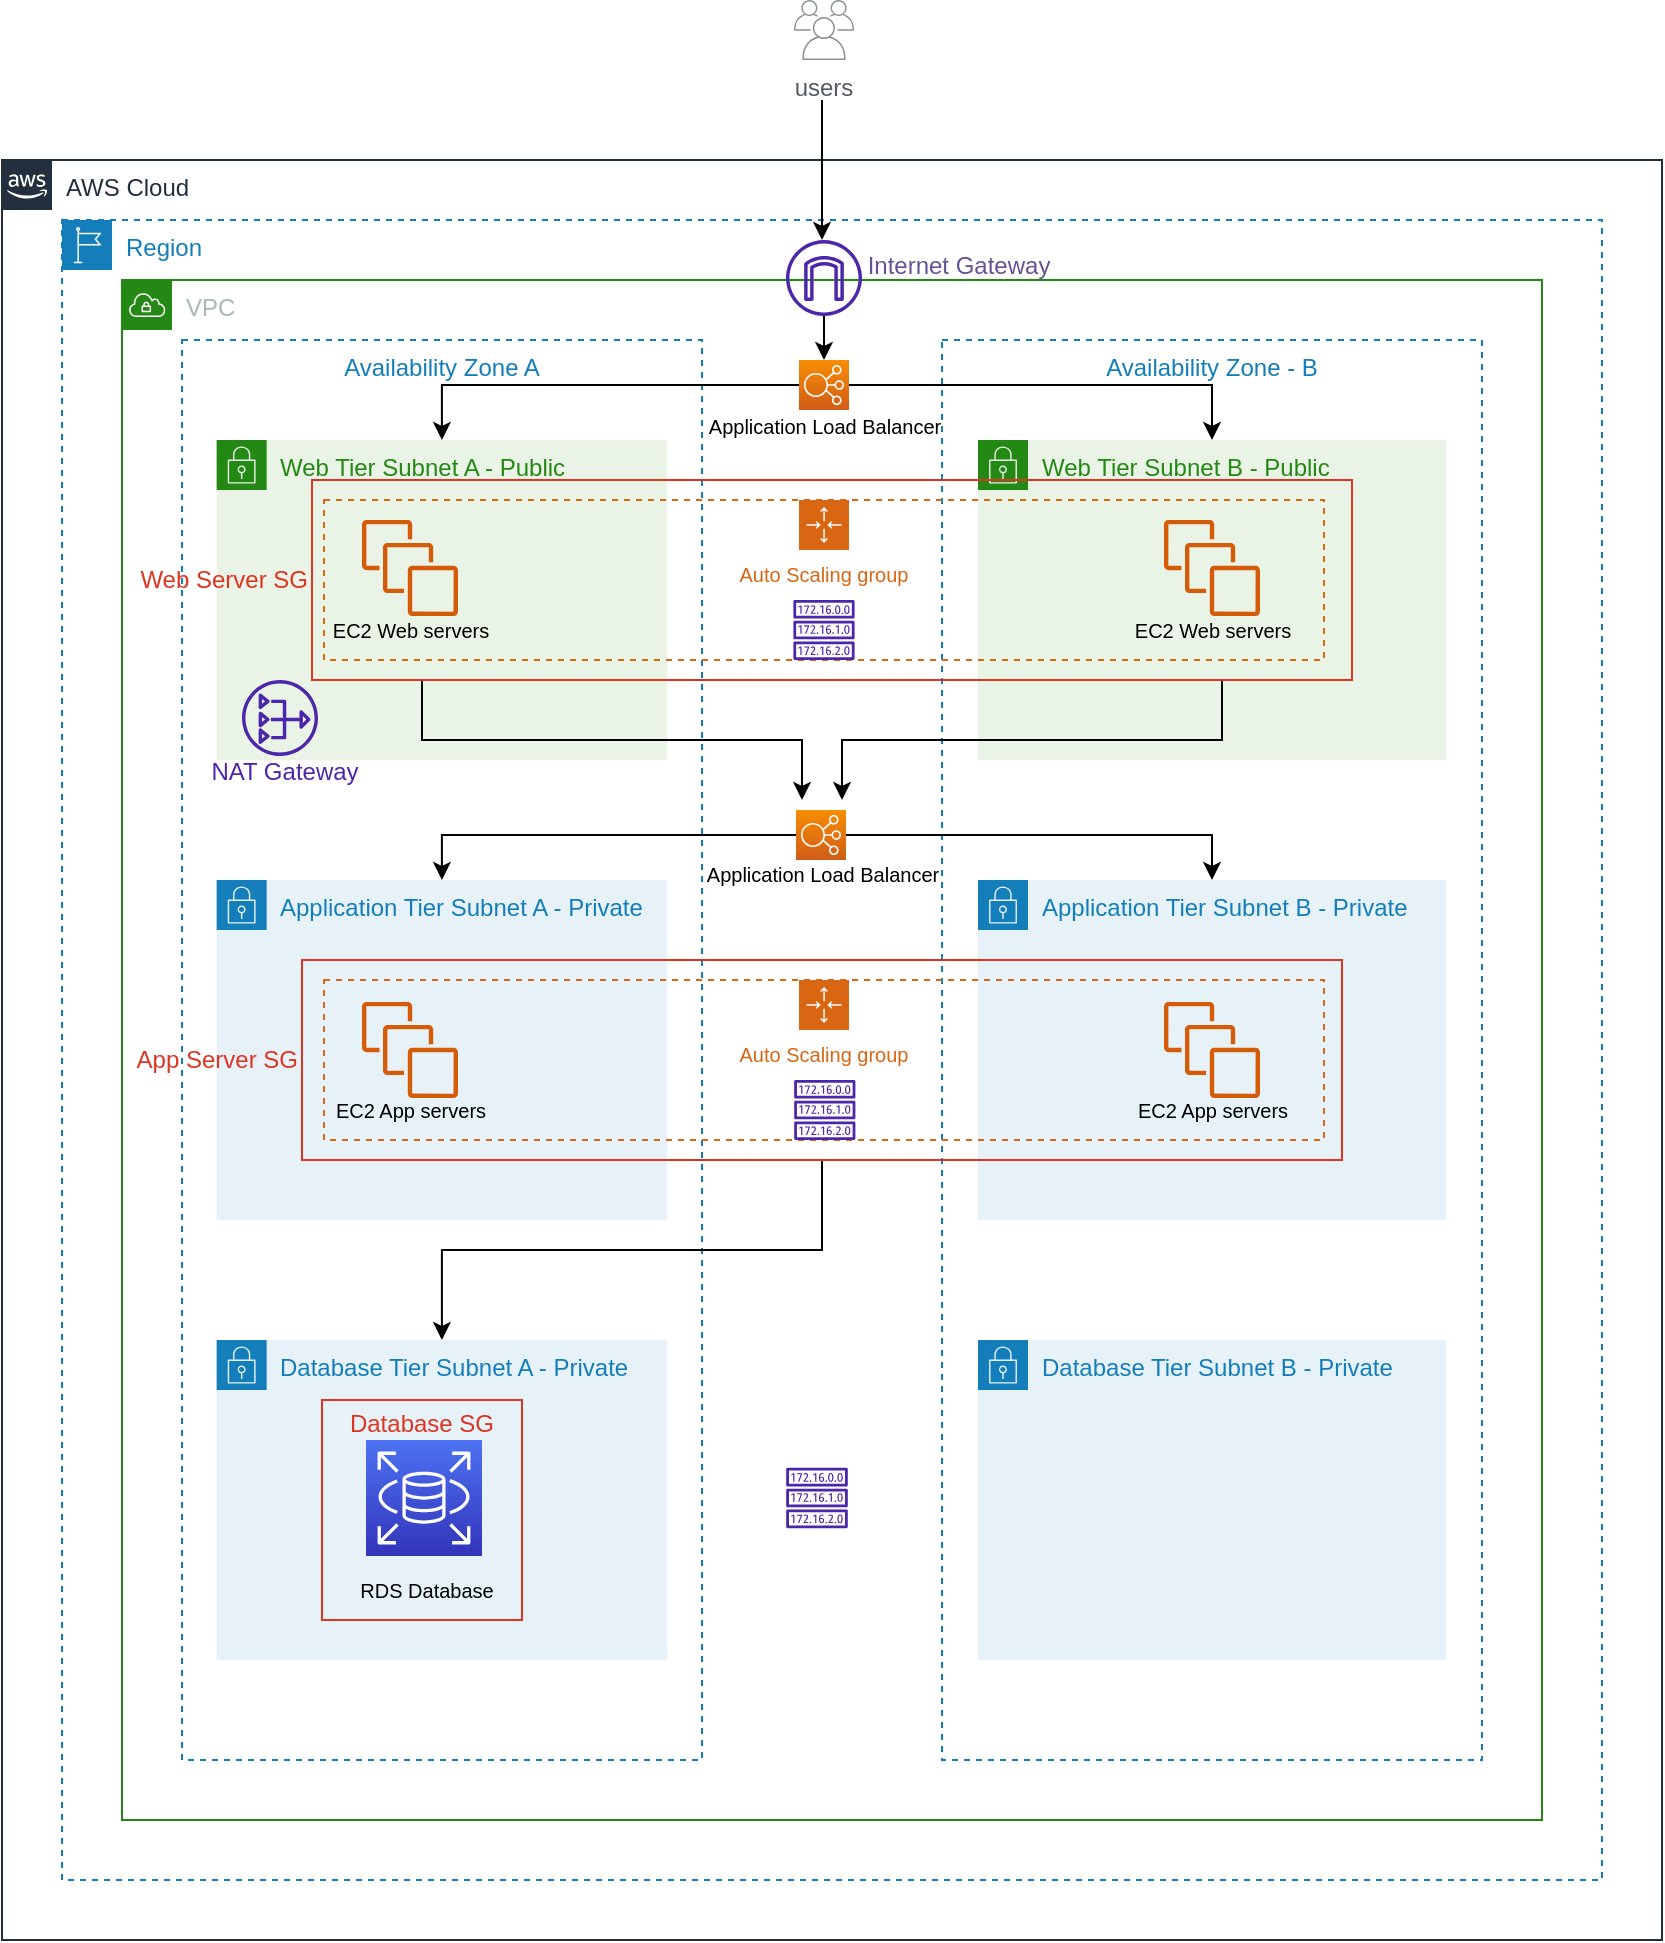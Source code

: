 <mxfile version="21.3.4" type="github">
  <diagram name="Page-1" id="J-Mr32PoL6Cncg6dfSGQ">
    <mxGraphModel dx="1084" dy="592" grid="1" gridSize="10" guides="1" tooltips="1" connect="1" arrows="1" fold="1" page="1" pageScale="1" pageWidth="850" pageHeight="1100" math="0" shadow="0">
      <root>
        <mxCell id="0" />
        <mxCell id="1" parent="0" />
        <mxCell id="wrQfga06u1_5y4bEcxpS-19" value="" style="group;movable=1;resizable=1;rotatable=1;deletable=1;editable=1;locked=0;connectable=1;spacingTop=-1;" parent="1" vertex="1" connectable="0">
          <mxGeometry x="100" y="290" width="260" height="710" as="geometry" />
        </mxCell>
        <mxCell id="wrQfga06u1_5y4bEcxpS-6" value="Availability Zone A&lt;br&gt;" style="fillColor=none;strokeColor=#147EBA;dashed=1;verticalAlign=top;fontStyle=0;fontColor=#147EBA;whiteSpace=wrap;html=1;movable=1;resizable=1;rotatable=1;deletable=1;editable=1;locked=0;connectable=1;" parent="wrQfga06u1_5y4bEcxpS-19" vertex="1">
          <mxGeometry width="260" height="710.0" as="geometry" />
        </mxCell>
        <mxCell id="wrQfga06u1_5y4bEcxpS-10" value="Web Tier Subnet A - Public" style="points=[[0,0],[0.25,0],[0.5,0],[0.75,0],[1,0],[1,0.25],[1,0.5],[1,0.75],[1,1],[0.75,1],[0.5,1],[0.25,1],[0,1],[0,0.75],[0,0.5],[0,0.25]];outlineConnect=0;gradientColor=none;whiteSpace=wrap;fontSize=12;fontStyle=0;container=1;pointerEvents=0;collapsible=0;recursiveResize=0;shape=mxgraph.aws4.group;grIcon=mxgraph.aws4.group_security_group;grStroke=0;strokeColor=#248814;fillColor=#E9F3E6;verticalAlign=top;align=left;spacingLeft=30;fontColor=#248814;dashed=0;movable=1;resizable=1;rotatable=1;deletable=1;editable=1;locked=0;connectable=1;html=1;" parent="wrQfga06u1_5y4bEcxpS-19" vertex="1">
          <mxGeometry x="17.33" y="50" width="225.33" height="160" as="geometry" />
        </mxCell>
        <mxCell id="wrQfga06u1_5y4bEcxpS-12" value="Application Tier Subnet A - Private" style="points=[[0,0],[0.25,0],[0.5,0],[0.75,0],[1,0],[1,0.25],[1,0.5],[1,0.75],[1,1],[0.75,1],[0.5,1],[0.25,1],[0,1],[0,0.75],[0,0.5],[0,0.25]];outlineConnect=0;gradientColor=none;html=1;whiteSpace=wrap;fontSize=12;fontStyle=0;container=1;pointerEvents=0;collapsible=0;recursiveResize=0;shape=mxgraph.aws4.group;grIcon=mxgraph.aws4.group_security_group;grStroke=0;strokeColor=#147EBA;fillColor=#E6F2F8;verticalAlign=top;align=left;spacingLeft=30;fontColor=#147EBA;dashed=0;" parent="wrQfga06u1_5y4bEcxpS-19" vertex="1">
          <mxGeometry x="17.33" y="270" width="225.33" height="170" as="geometry" />
        </mxCell>
        <mxCell id="wrQfga06u1_5y4bEcxpS-14" value="Database Tier Subnet A - Private" style="points=[[0,0],[0.25,0],[0.5,0],[0.75,0],[1,0],[1,0.25],[1,0.5],[1,0.75],[1,1],[0.75,1],[0.5,1],[0.25,1],[0,1],[0,0.75],[0,0.5],[0,0.25]];outlineConnect=0;gradientColor=none;html=1;whiteSpace=wrap;fontSize=12;fontStyle=0;container=1;pointerEvents=0;collapsible=0;recursiveResize=0;shape=mxgraph.aws4.group;grIcon=mxgraph.aws4.group_security_group;grStroke=0;strokeColor=#147EBA;fillColor=#E6F2F8;verticalAlign=top;align=left;spacingLeft=30;fontColor=#147EBA;dashed=0;" parent="wrQfga06u1_5y4bEcxpS-19" vertex="1">
          <mxGeometry x="17.33" y="500" width="225.33" height="160" as="geometry" />
        </mxCell>
        <mxCell id="I3XtprsnqzshUGbHcbb--2" style="edgeStyle=orthogonalEdgeStyle;rounded=0;orthogonalLoop=1;jettySize=auto;html=1;exitX=0.5;exitY=1;exitDx=0;exitDy=0;" parent="wrQfga06u1_5y4bEcxpS-19" source="wrQfga06u1_5y4bEcxpS-6" target="wrQfga06u1_5y4bEcxpS-6" edge="1">
          <mxGeometry relative="1" as="geometry" />
        </mxCell>
        <mxCell id="n0i41jyvIG3DK1qc6FdR-15" value="" style="sketch=0;outlineConnect=0;fontColor=#232F3E;gradientColor=none;fillColor=#4D27AA;strokeColor=none;dashed=0;verticalLabelPosition=bottom;verticalAlign=top;align=center;html=1;fontSize=12;fontStyle=0;aspect=fixed;pointerEvents=1;shape=mxgraph.aws4.nat_gateway;" parent="wrQfga06u1_5y4bEcxpS-19" vertex="1">
          <mxGeometry x="30" y="170" width="38" height="38" as="geometry" />
        </mxCell>
        <mxCell id="I3XtprsnqzshUGbHcbb--25" value="RDS Database" style="text;html=1;align=center;verticalAlign=middle;resizable=0;points=[];autosize=1;strokeColor=none;fillColor=none;fontSize=10;spacingLeft=0;spacingRight=6;" parent="wrQfga06u1_5y4bEcxpS-19" vertex="1">
          <mxGeometry x="80" y="610" width="90" height="30" as="geometry" />
        </mxCell>
        <mxCell id="oxqTNbteb1ykQqa0flKF-6" value="NAT Gateway" style="text;html=1;align=center;verticalAlign=middle;resizable=0;points=[];autosize=1;strokeColor=none;fillColor=none;spacingTop=6;fontColor=#4d27aa;spacingRight=33;" vertex="1" parent="wrQfga06u1_5y4bEcxpS-19">
          <mxGeometry x="2.33" y="198" width="130" height="30" as="geometry" />
        </mxCell>
        <mxCell id="wrQfga06u1_5y4bEcxpS-1" value="AWS Cloud" style="points=[[0,0],[0.25,0],[0.5,0],[0.75,0],[1,0],[1,0.25],[1,0.5],[1,0.75],[1,1],[0.75,1],[0.5,1],[0.25,1],[0,1],[0,0.75],[0,0.5],[0,0.25]];outlineConnect=0;gradientColor=none;html=1;whiteSpace=wrap;fontSize=12;fontStyle=0;container=1;pointerEvents=0;collapsible=0;recursiveResize=0;shape=mxgraph.aws4.group;grIcon=mxgraph.aws4.group_aws_cloud_alt;strokeColor=#232F3E;fillColor=none;verticalAlign=top;align=left;spacingLeft=30;fontColor=#232F3E;dashed=0;movable=1;resizable=1;rotatable=1;deletable=1;editable=1;locked=0;connectable=1;" parent="1" vertex="1">
          <mxGeometry x="10" y="200" width="830" height="890" as="geometry" />
        </mxCell>
        <mxCell id="wrQfga06u1_5y4bEcxpS-2" value="Region" style="points=[[0,0],[0.25,0],[0.5,0],[0.75,0],[1,0],[1,0.25],[1,0.5],[1,0.75],[1,1],[0.75,1],[0.5,1],[0.25,1],[0,1],[0,0.75],[0,0.5],[0,0.25]];outlineConnect=0;gradientColor=none;html=1;whiteSpace=wrap;fontSize=12;fontStyle=0;container=1;pointerEvents=0;collapsible=0;recursiveResize=0;shape=mxgraph.aws4.group;grIcon=mxgraph.aws4.group_region;strokeColor=#147EBA;fillColor=none;verticalAlign=top;align=left;spacingLeft=30;fontColor=#147EBA;dashed=1;movable=0;resizable=0;rotatable=0;deletable=0;editable=0;locked=1;connectable=0;" parent="1" vertex="1">
          <mxGeometry x="40" y="230" width="770" height="830" as="geometry" />
        </mxCell>
        <mxCell id="wrQfga06u1_5y4bEcxpS-4" value="VPC" style="points=[[0,0],[0.25,0],[0.5,0],[0.75,0],[1,0],[1,0.25],[1,0.5],[1,0.75],[1,1],[0.75,1],[0.5,1],[0.25,1],[0,1],[0,0.75],[0,0.5],[0,0.25]];outlineConnect=0;gradientColor=none;html=1;whiteSpace=wrap;fontSize=12;fontStyle=0;container=1;pointerEvents=0;collapsible=0;recursiveResize=0;shape=mxgraph.aws4.group;grIcon=mxgraph.aws4.group_vpc;strokeColor=#248814;fillColor=none;verticalAlign=top;align=left;spacingLeft=30;fontColor=#AAB7B8;dashed=0;movable=0;resizable=0;rotatable=0;deletable=0;editable=0;locked=1;connectable=0;" parent="1" vertex="1">
          <mxGeometry x="70" y="260" width="710" height="770" as="geometry" />
        </mxCell>
        <mxCell id="n0i41jyvIG3DK1qc6FdR-14" value="" style="edgeStyle=orthogonalEdgeStyle;rounded=0;orthogonalLoop=1;jettySize=auto;html=1;" parent="1" target="n0i41jyvIG3DK1qc6FdR-12" edge="1">
          <mxGeometry relative="1" as="geometry">
            <mxPoint x="420" y="170" as="sourcePoint" />
            <Array as="points">
              <mxPoint x="420" y="200" />
              <mxPoint x="420" y="200" />
            </Array>
          </mxGeometry>
        </mxCell>
        <mxCell id="wrQfga06u1_5y4bEcxpS-16" value="users" style="sketch=0;outlineConnect=0;gradientColor=none;fontColor=#545B64;strokeColor=none;fillColor=#879196;dashed=0;verticalLabelPosition=bottom;verticalAlign=top;align=center;html=1;fontSize=12;fontStyle=0;aspect=fixed;shape=mxgraph.aws4.illustration_users;pointerEvents=1;labelPosition=center;horizontal=1;whiteSpace=wrap;" parent="1" vertex="1">
          <mxGeometry x="406" y="120" width="30" height="30" as="geometry" />
        </mxCell>
        <mxCell id="wrQfga06u1_5y4bEcxpS-20" value="" style="group;movable=1;resizable=1;rotatable=1;deletable=1;editable=1;locked=0;connectable=1;" parent="1" vertex="1" connectable="0">
          <mxGeometry x="480" y="290" width="270" height="710" as="geometry" />
        </mxCell>
        <mxCell id="wrQfga06u1_5y4bEcxpS-21" value="Availability Zone - B" style="fillColor=none;strokeColor=#147EBA;dashed=1;verticalAlign=top;fontStyle=0;fontColor=#147EBA;whiteSpace=wrap;html=1;movable=1;resizable=1;rotatable=1;deletable=1;editable=1;locked=0;connectable=1;" parent="wrQfga06u1_5y4bEcxpS-20" vertex="1">
          <mxGeometry width="270" height="710" as="geometry" />
        </mxCell>
        <mxCell id="wrQfga06u1_5y4bEcxpS-22" value="Web Tier Subnet B - Public" style="points=[[0,0],[0.25,0],[0.5,0],[0.75,0],[1,0],[1,0.25],[1,0.5],[1,0.75],[1,1],[0.75,1],[0.5,1],[0.25,1],[0,1],[0,0.75],[0,0.5],[0,0.25]];outlineConnect=0;gradientColor=none;html=1;whiteSpace=wrap;fontSize=12;fontStyle=0;container=1;pointerEvents=0;collapsible=0;recursiveResize=0;shape=mxgraph.aws4.group;grIcon=mxgraph.aws4.group_security_group;grStroke=0;strokeColor=#248814;fillColor=#E9F3E6;verticalAlign=top;align=left;spacingLeft=30;fontColor=#248814;dashed=0;" parent="wrQfga06u1_5y4bEcxpS-20" vertex="1">
          <mxGeometry x="18" y="50" width="234" height="160" as="geometry" />
        </mxCell>
        <mxCell id="wrQfga06u1_5y4bEcxpS-23" value="Application Tier Subnet B - Private&lt;br&gt;" style="points=[[0,0],[0.25,0],[0.5,0],[0.75,0],[1,0],[1,0.25],[1,0.5],[1,0.75],[1,1],[0.75,1],[0.5,1],[0.25,1],[0,1],[0,0.75],[0,0.5],[0,0.25]];outlineConnect=0;gradientColor=none;html=1;whiteSpace=wrap;fontSize=12;fontStyle=0;container=1;pointerEvents=0;collapsible=0;recursiveResize=0;shape=mxgraph.aws4.group;grIcon=mxgraph.aws4.group_security_group;grStroke=0;strokeColor=#147EBA;fillColor=#E6F2F8;verticalAlign=top;align=left;spacingLeft=30;fontColor=#147EBA;dashed=0;movable=1;resizable=1;rotatable=1;deletable=1;editable=1;locked=0;connectable=1;" parent="wrQfga06u1_5y4bEcxpS-20" vertex="1">
          <mxGeometry x="18" y="270" width="234" height="170" as="geometry" />
        </mxCell>
        <mxCell id="wrQfga06u1_5y4bEcxpS-24" value="Database Tier Subnet B - Private" style="points=[[0,0],[0.25,0],[0.5,0],[0.75,0],[1,0],[1,0.25],[1,0.5],[1,0.75],[1,1],[0.75,1],[0.5,1],[0.25,1],[0,1],[0,0.75],[0,0.5],[0,0.25]];outlineConnect=0;gradientColor=none;html=1;whiteSpace=wrap;fontSize=12;fontStyle=0;container=1;pointerEvents=0;collapsible=0;recursiveResize=0;shape=mxgraph.aws4.group;grIcon=mxgraph.aws4.group_security_group;grStroke=0;strokeColor=#147EBA;fillColor=#E6F2F8;verticalAlign=top;align=left;spacingLeft=30;fontColor=#147EBA;dashed=0;movable=1;resizable=1;rotatable=1;deletable=1;editable=1;locked=0;connectable=1;" parent="wrQfga06u1_5y4bEcxpS-20" vertex="1">
          <mxGeometry x="18" y="500" width="234" height="160" as="geometry" />
        </mxCell>
        <mxCell id="I3XtprsnqzshUGbHcbb--22" value="EC2 Web servers" style="text;html=1;align=center;verticalAlign=middle;resizable=0;points=[];autosize=1;strokeColor=none;fillColor=none;fontSize=10;" parent="wrQfga06u1_5y4bEcxpS-20" vertex="1">
          <mxGeometry x="85" y="130" width="100" height="30" as="geometry" />
        </mxCell>
        <mxCell id="I3XtprsnqzshUGbHcbb--24" value="EC2 App servers" style="text;html=1;align=center;verticalAlign=middle;resizable=0;points=[];autosize=1;strokeColor=none;fillColor=none;fontSize=10;" parent="wrQfga06u1_5y4bEcxpS-20" vertex="1">
          <mxGeometry x="85" y="370" width="100" height="30" as="geometry" />
        </mxCell>
        <mxCell id="IY-ujXIUnnfR1MzyIJfL-21" value="" style="edgeStyle=orthogonalEdgeStyle;rounded=0;orthogonalLoop=1;jettySize=auto;html=1;" parent="1" source="n0i41jyvIG3DK1qc6FdR-12" target="IY-ujXIUnnfR1MzyIJfL-19" edge="1">
          <mxGeometry relative="1" as="geometry" />
        </mxCell>
        <mxCell id="n0i41jyvIG3DK1qc6FdR-12" value="" style="sketch=0;outlineConnect=0;fontColor=#232F3E;gradientColor=none;fillColor=#4D27AA;strokeColor=none;dashed=0;verticalLabelPosition=bottom;verticalAlign=top;align=center;html=1;fontSize=12;fontStyle=0;aspect=fixed;pointerEvents=1;shape=mxgraph.aws4.internet_gateway;" parent="1" vertex="1">
          <mxGeometry x="402" y="240" width="38" height="38" as="geometry" />
        </mxCell>
        <mxCell id="n0i41jyvIG3DK1qc6FdR-10" value="" style="sketch=0;outlineConnect=0;fontColor=#232F3E;gradientColor=none;fillColor=#D45B07;strokeColor=none;dashed=0;verticalLabelPosition=bottom;verticalAlign=top;align=center;html=1;fontSize=12;fontStyle=0;aspect=fixed;pointerEvents=1;shape=mxgraph.aws4.instances;movable=1;resizable=1;rotatable=1;deletable=1;editable=1;locked=0;connectable=1;" parent="1" vertex="1">
          <mxGeometry x="591" y="621" width="48" height="48" as="geometry" />
        </mxCell>
        <mxCell id="n0i41jyvIG3DK1qc6FdR-11" value="" style="sketch=0;outlineConnect=0;fontColor=#232F3E;gradientColor=none;fillColor=#D45B07;strokeColor=none;dashed=0;verticalLabelPosition=bottom;verticalAlign=top;align=center;html=1;fontSize=12;fontStyle=0;aspect=fixed;pointerEvents=1;shape=mxgraph.aws4.instances;movable=1;resizable=1;rotatable=1;deletable=1;editable=1;locked=0;connectable=1;" parent="1" vertex="1">
          <mxGeometry x="190" y="621" width="48" height="48" as="geometry" />
        </mxCell>
        <mxCell id="wrQfga06u1_5y4bEcxpS-32" value="" style="sketch=0;points=[[0,0,0],[0.25,0,0],[0.5,0,0],[0.75,0,0],[1,0,0],[0,1,0],[0.25,1,0],[0.5,1,0],[0.75,1,0],[1,1,0],[0,0.25,0],[0,0.5,0],[0,0.75,0],[1,0.25,0],[1,0.5,0],[1,0.75,0]];outlineConnect=0;fontColor=#232F3E;gradientColor=#4D72F3;gradientDirection=north;fillColor=#3334B9;strokeColor=#ffffff;dashed=0;verticalLabelPosition=bottom;verticalAlign=top;align=center;html=1;fontSize=12;fontStyle=0;aspect=fixed;shape=mxgraph.aws4.resourceIcon;resIcon=mxgraph.aws4.rds;" parent="1" vertex="1">
          <mxGeometry x="192" y="840" width="58" height="58" as="geometry" />
        </mxCell>
        <mxCell id="n0i41jyvIG3DK1qc6FdR-16" value="Auto Scaling group" style="points=[[0,0],[0.25,0],[0.5,0],[0.75,0],[1,0],[1,0.25],[1,0.5],[1,0.75],[1,1],[0.75,1],[0.5,1],[0.25,1],[0,1],[0,0.75],[0,0.5],[0,0.25]];outlineConnect=0;gradientColor=none;html=1;whiteSpace=wrap;fontSize=10;fontStyle=0;container=1;pointerEvents=0;collapsible=0;recursiveResize=0;shape=mxgraph.aws4.groupCenter;grIcon=mxgraph.aws4.group_auto_scaling_group;grStroke=1;strokeColor=#D86613;fillColor=none;verticalAlign=top;align=center;fontColor=#D86613;dashed=1;spacingTop=25;movable=1;resizable=1;rotatable=1;deletable=1;editable=1;locked=0;connectable=1;" parent="1" vertex="1">
          <mxGeometry x="171" y="610" width="500" height="80" as="geometry" />
        </mxCell>
        <mxCell id="I3XtprsnqzshUGbHcbb--8" value="" style="sketch=0;outlineConnect=0;fontColor=#232F3E;gradientColor=none;fillColor=#4D27AA;strokeColor=none;dashed=0;verticalLabelPosition=bottom;verticalAlign=top;align=center;html=1;fontSize=12;fontStyle=0;aspect=fixed;pointerEvents=1;shape=mxgraph.aws4.route_table;" parent="1" vertex="1">
          <mxGeometry x="402" y="853.9" width="31" height="30.2" as="geometry" />
        </mxCell>
        <mxCell id="I3XtprsnqzshUGbHcbb--14" value="" style="sketch=0;outlineConnect=0;fontColor=#232F3E;gradientColor=none;fillColor=#4D27AA;strokeColor=none;dashed=0;verticalLabelPosition=bottom;verticalAlign=top;align=center;html=1;fontSize=12;fontStyle=0;aspect=fixed;pointerEvents=1;shape=mxgraph.aws4.route_table;" parent="1" vertex="1">
          <mxGeometry x="406" y="660" width="30.79" height="30" as="geometry" />
        </mxCell>
        <mxCell id="I3XtprsnqzshUGbHcbb--17" value="" style="group" parent="1" vertex="1" connectable="0">
          <mxGeometry x="171" y="370" width="514" height="90" as="geometry" />
        </mxCell>
        <mxCell id="n0i41jyvIG3DK1qc6FdR-8" value="" style="sketch=0;outlineConnect=0;fontColor=#232F3E;gradientColor=none;fillColor=#D45B07;strokeColor=none;dashed=0;verticalLabelPosition=bottom;verticalAlign=top;align=center;html=1;fontSize=12;fontStyle=0;aspect=fixed;pointerEvents=1;shape=mxgraph.aws4.instances;movable=1;resizable=1;rotatable=1;deletable=1;editable=1;locked=0;connectable=1;" parent="I3XtprsnqzshUGbHcbb--17" vertex="1">
          <mxGeometry x="19" y="10" width="48" height="48" as="geometry" />
        </mxCell>
        <mxCell id="n0i41jyvIG3DK1qc6FdR-9" value="" style="sketch=0;outlineConnect=0;fontColor=#232F3E;gradientColor=none;fillColor=#D45B07;strokeColor=none;dashed=0;verticalLabelPosition=bottom;verticalAlign=top;align=center;html=1;fontSize=12;fontStyle=0;aspect=fixed;pointerEvents=1;shape=mxgraph.aws4.instances;" parent="I3XtprsnqzshUGbHcbb--17" vertex="1">
          <mxGeometry x="420" y="10" width="48" height="48" as="geometry" />
        </mxCell>
        <mxCell id="n0i41jyvIG3DK1qc6FdR-17" value="Auto Scaling group" style="points=[[0,0],[0.25,0],[0.5,0],[0.75,0],[1,0],[1,0.25],[1,0.5],[1,0.75],[1,1],[0.75,1],[0.5,1],[0.25,1],[0,1],[0,0.75],[0,0.5],[0,0.25]];outlineConnect=0;gradientColor=none;html=1;whiteSpace=wrap;fontSize=10;fontStyle=0;container=1;pointerEvents=0;collapsible=0;recursiveResize=0;shape=mxgraph.aws4.groupCenter;grIcon=mxgraph.aws4.group_auto_scaling_group;grStroke=1;strokeColor=#D86613;fillColor=none;verticalAlign=top;align=center;fontColor=#D86613;dashed=1;spacingTop=25;movable=1;resizable=1;rotatable=1;deletable=1;editable=1;locked=0;connectable=1;" parent="I3XtprsnqzshUGbHcbb--17" vertex="1">
          <mxGeometry width="500" height="80" as="geometry" />
        </mxCell>
        <mxCell id="I3XtprsnqzshUGbHcbb--21" value="EC2 Web servers" style="text;html=1;align=center;verticalAlign=middle;resizable=0;points=[];autosize=1;strokeColor=none;fillColor=none;fontSize=10;" parent="I3XtprsnqzshUGbHcbb--17" vertex="1">
          <mxGeometry x="-7" y="50" width="100" height="30" as="geometry" />
        </mxCell>
        <mxCell id="WYtcWZX40twc1HFUJLwi-1" style="edgeStyle=orthogonalEdgeStyle;rounded=0;orthogonalLoop=1;jettySize=auto;html=1;" edge="1" parent="I3XtprsnqzshUGbHcbb--17" source="I3XtprsnqzshUGbHcbb--35">
          <mxGeometry relative="1" as="geometry">
            <mxPoint x="259" y="150" as="targetPoint" />
            <Array as="points">
              <mxPoint x="449" y="120" />
              <mxPoint x="259" y="120" />
            </Array>
          </mxGeometry>
        </mxCell>
        <mxCell id="WYtcWZX40twc1HFUJLwi-3" style="edgeStyle=orthogonalEdgeStyle;rounded=0;orthogonalLoop=1;jettySize=auto;html=1;" edge="1" parent="I3XtprsnqzshUGbHcbb--17" source="I3XtprsnqzshUGbHcbb--35">
          <mxGeometry relative="1" as="geometry">
            <mxPoint x="239" y="150" as="targetPoint" />
            <Array as="points">
              <mxPoint x="49" y="120" />
              <mxPoint x="239" y="120" />
            </Array>
          </mxGeometry>
        </mxCell>
        <mxCell id="I3XtprsnqzshUGbHcbb--35" value="Web Server SG" style="fillColor=none;strokeColor=#DD3522;verticalAlign=middle;fontStyle=0;fontColor=#DD3522;whiteSpace=wrap;html=1;labelPosition=left;verticalLabelPosition=middle;align=right;" parent="I3XtprsnqzshUGbHcbb--17" vertex="1">
          <mxGeometry x="-6" y="-10" width="520" height="100" as="geometry" />
        </mxCell>
        <mxCell id="I3XtprsnqzshUGbHcbb--27" value="" style="sketch=0;outlineConnect=0;fontColor=#232F3E;gradientColor=none;fillColor=#4D27AA;strokeColor=none;dashed=0;verticalLabelPosition=bottom;verticalAlign=top;align=center;html=1;fontSize=12;fontStyle=0;aspect=fixed;pointerEvents=1;shape=mxgraph.aws4.route_table;" parent="I3XtprsnqzshUGbHcbb--17" vertex="1">
          <mxGeometry x="234.6" y="50" width="30.79" height="30" as="geometry" />
        </mxCell>
        <mxCell id="I3XtprsnqzshUGbHcbb--23" value="EC2 App servers" style="text;html=1;align=center;verticalAlign=middle;resizable=0;points=[];autosize=1;strokeColor=none;fillColor=none;fontSize=10;" parent="1" vertex="1">
          <mxGeometry x="164" y="660" width="100" height="30" as="geometry" />
        </mxCell>
        <mxCell id="IY-ujXIUnnfR1MzyIJfL-13" style="edgeStyle=orthogonalEdgeStyle;rounded=0;orthogonalLoop=1;jettySize=auto;html=1;" parent="1" source="IY-ujXIUnnfR1MzyIJfL-3" target="wrQfga06u1_5y4bEcxpS-23" edge="1">
          <mxGeometry relative="1" as="geometry" />
        </mxCell>
        <mxCell id="IY-ujXIUnnfR1MzyIJfL-14" style="edgeStyle=orthogonalEdgeStyle;rounded=0;orthogonalLoop=1;jettySize=auto;html=1;" parent="1" source="IY-ujXIUnnfR1MzyIJfL-3" target="wrQfga06u1_5y4bEcxpS-12" edge="1">
          <mxGeometry relative="1" as="geometry" />
        </mxCell>
        <mxCell id="IY-ujXIUnnfR1MzyIJfL-3" value="" style="sketch=0;points=[[0,0,0],[0.25,0,0],[0.5,0,0],[0.75,0,0],[1,0,0],[0,1,0],[0.25,1,0],[0.5,1,0],[0.75,1,0],[1,1,0],[0,0.25,0],[0,0.5,0],[0,0.75,0],[1,0.25,0],[1,0.5,0],[1,0.75,0]];outlineConnect=0;fontColor=#232F3E;gradientColor=#F78E04;gradientDirection=north;fillColor=#D05C17;strokeColor=#ffffff;dashed=0;verticalLabelPosition=bottom;verticalAlign=top;align=center;html=1;fontSize=12;fontStyle=0;aspect=fixed;shape=mxgraph.aws4.resourceIcon;resIcon=mxgraph.aws4.elastic_load_balancing;" parent="1" vertex="1">
          <mxGeometry x="407" y="525" width="25" height="25" as="geometry" />
        </mxCell>
        <mxCell id="IY-ujXIUnnfR1MzyIJfL-22" style="edgeStyle=orthogonalEdgeStyle;rounded=0;orthogonalLoop=1;jettySize=auto;html=1;" parent="1" source="IY-ujXIUnnfR1MzyIJfL-19" target="wrQfga06u1_5y4bEcxpS-22" edge="1">
          <mxGeometry relative="1" as="geometry" />
        </mxCell>
        <mxCell id="IY-ujXIUnnfR1MzyIJfL-23" style="edgeStyle=orthogonalEdgeStyle;rounded=0;orthogonalLoop=1;jettySize=auto;html=1;" parent="1" source="IY-ujXIUnnfR1MzyIJfL-19" target="wrQfga06u1_5y4bEcxpS-10" edge="1">
          <mxGeometry relative="1" as="geometry" />
        </mxCell>
        <mxCell id="IY-ujXIUnnfR1MzyIJfL-19" value="" style="sketch=0;points=[[0,0,0],[0.25,0,0],[0.5,0,0],[0.75,0,0],[1,0,0],[0,1,0],[0.25,1,0],[0.5,1,0],[0.75,1,0],[1,1,0],[0,0.25,0],[0,0.5,0],[0,0.75,0],[1,0.25,0],[1,0.5,0],[1,0.75,0]];outlineConnect=0;fontColor=#232F3E;gradientColor=#F78E04;gradientDirection=north;fillColor=#D05C17;strokeColor=#ffffff;dashed=0;verticalLabelPosition=bottom;verticalAlign=top;align=center;html=1;fontSize=12;fontStyle=0;aspect=fixed;shape=mxgraph.aws4.resourceIcon;resIcon=mxgraph.aws4.elastic_load_balancing;" parent="1" vertex="1">
          <mxGeometry x="408.5" y="300" width="25" height="25" as="geometry" />
        </mxCell>
        <mxCell id="IY-ujXIUnnfR1MzyIJfL-24" value="Application Load Balancer" style="text;html=1;align=center;verticalAlign=middle;resizable=0;points=[];autosize=1;strokeColor=none;fillColor=none;fontSize=10;spacingBottom=4;spacingLeft=1;" parent="1" vertex="1">
          <mxGeometry x="350" y="320" width="140" height="30" as="geometry" />
        </mxCell>
        <mxCell id="oxqTNbteb1ykQqa0flKF-2" style="edgeStyle=orthogonalEdgeStyle;rounded=0;orthogonalLoop=1;jettySize=auto;html=1;" edge="1" parent="1" source="I3XtprsnqzshUGbHcbb--36" target="wrQfga06u1_5y4bEcxpS-14">
          <mxGeometry relative="1" as="geometry" />
        </mxCell>
        <mxCell id="I3XtprsnqzshUGbHcbb--36" value="App Server SG" style="fillColor=none;strokeColor=#DD3522;verticalAlign=middle;fontStyle=0;fontColor=#DD3522;whiteSpace=wrap;html=1;labelPosition=left;verticalLabelPosition=middle;align=right;" parent="1" vertex="1">
          <mxGeometry x="160" y="600" width="520" height="100" as="geometry" />
        </mxCell>
        <mxCell id="I3XtprsnqzshUGbHcbb--37" value="Database SG&lt;br&gt;" style="fillColor=none;strokeColor=#DD3522;verticalAlign=top;fontStyle=0;fontColor=#DD3522;whiteSpace=wrap;html=1;spacingTop=-2;" parent="1" vertex="1">
          <mxGeometry x="170" y="820" width="100" height="110" as="geometry" />
        </mxCell>
        <mxCell id="WYtcWZX40twc1HFUJLwi-2" value="Application Load Balancer" style="text;html=1;align=center;verticalAlign=middle;resizable=0;points=[];autosize=1;strokeColor=none;fillColor=none;fontSize=10;spacingBottom=4;spacingLeft=1;" vertex="1" parent="1">
          <mxGeometry x="349" y="544" width="140" height="30" as="geometry" />
        </mxCell>
        <mxCell id="oxqTNbteb1ykQqa0flKF-4" value="Internet Gateway" style="text;html=1;align=center;verticalAlign=middle;resizable=0;points=[];autosize=1;strokeColor=none;fillColor=none;fontColor=#665395;" vertex="1" parent="1">
          <mxGeometry x="433" y="238" width="110" height="30" as="geometry" />
        </mxCell>
      </root>
    </mxGraphModel>
  </diagram>
</mxfile>
